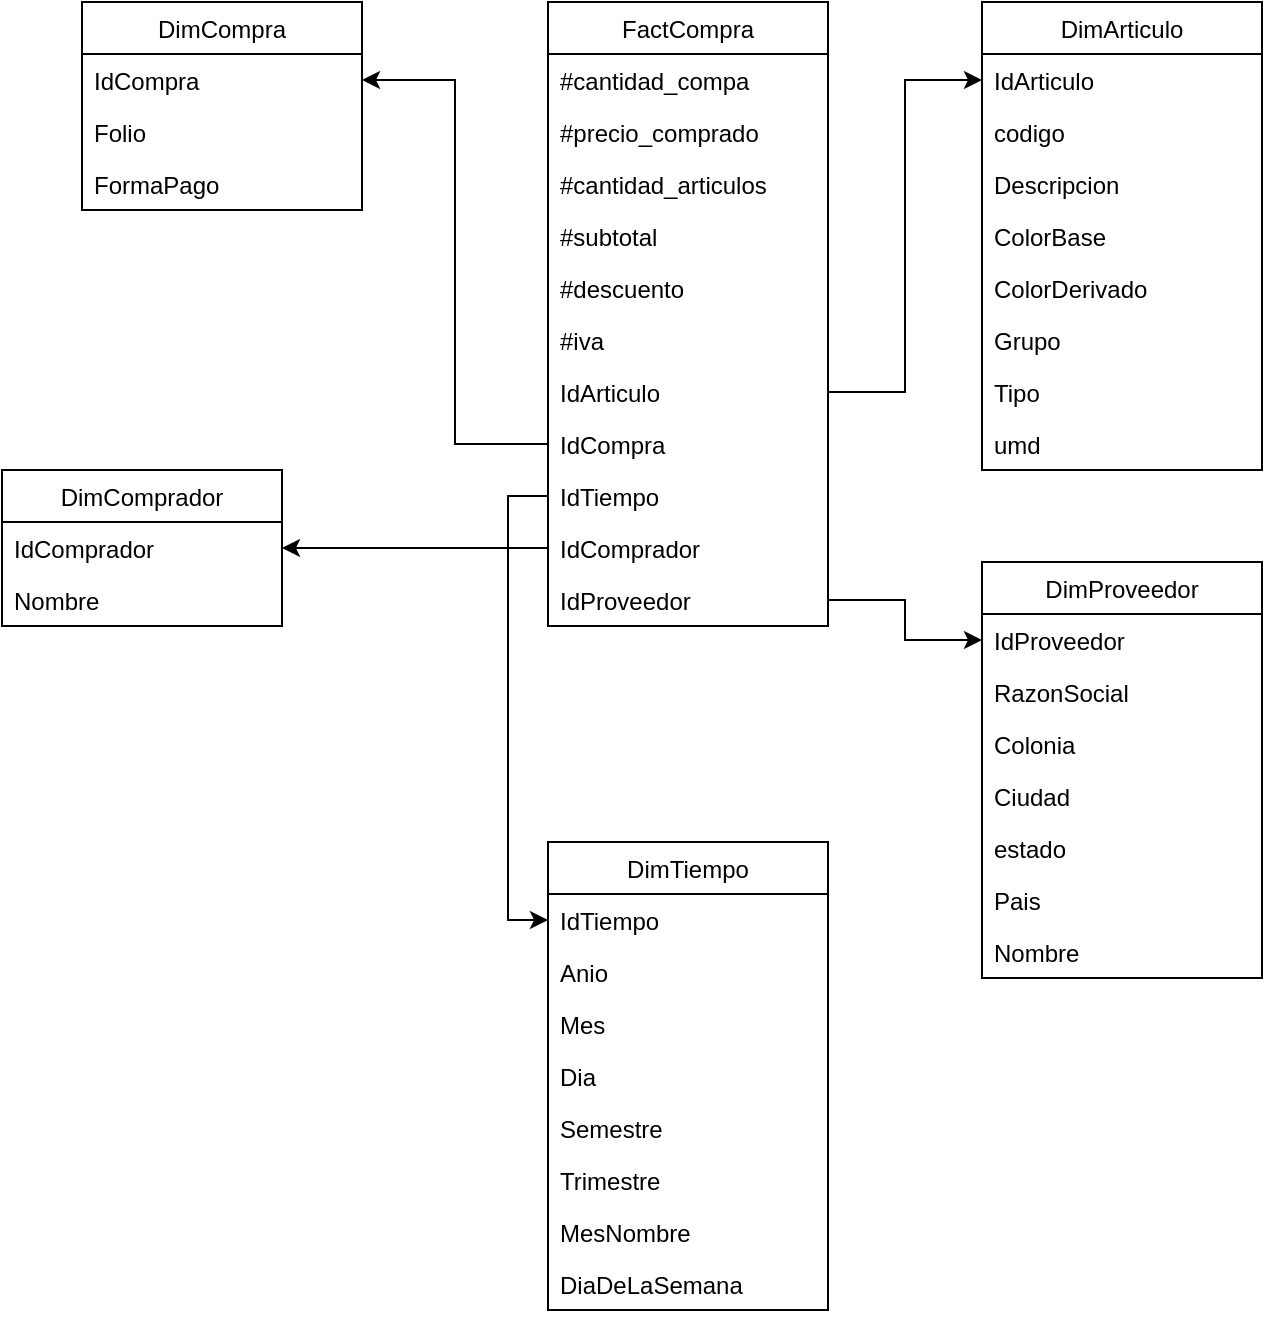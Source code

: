 <mxfile version="15.2.7" type="device"><diagram id="zEaoqDYQhZtmsd3dWucv" name="Página-1"><mxGraphModel dx="1264" dy="632" grid="1" gridSize="10" guides="1" tooltips="1" connect="1" arrows="1" fold="1" page="1" pageScale="1" pageWidth="827" pageHeight="1169" math="0" shadow="0"><root><mxCell id="0"/><mxCell id="1" parent="0"/><mxCell id="2oMlH74zHFfNfZroHenZ-1" value="FactCompra" style="swimlane;fontStyle=0;childLayout=stackLayout;horizontal=1;startSize=26;fillColor=none;horizontalStack=0;resizeParent=1;resizeParentMax=0;resizeLast=0;collapsible=1;marginBottom=0;" parent="1" vertex="1"><mxGeometry x="343" y="410" width="140" height="312" as="geometry"/></mxCell><mxCell id="2oMlH74zHFfNfZroHenZ-2" value="#cantidad_compa" style="text;strokeColor=none;fillColor=none;align=left;verticalAlign=top;spacingLeft=4;spacingRight=4;overflow=hidden;rotatable=0;points=[[0,0.5],[1,0.5]];portConstraint=eastwest;" parent="2oMlH74zHFfNfZroHenZ-1" vertex="1"><mxGeometry y="26" width="140" height="26" as="geometry"/></mxCell><mxCell id="2oMlH74zHFfNfZroHenZ-4" value="#precio_comprado" style="text;strokeColor=none;fillColor=none;align=left;verticalAlign=top;spacingLeft=4;spacingRight=4;overflow=hidden;rotatable=0;points=[[0,0.5],[1,0.5]];portConstraint=eastwest;" parent="2oMlH74zHFfNfZroHenZ-1" vertex="1"><mxGeometry y="52" width="140" height="26" as="geometry"/></mxCell><mxCell id="2oMlH74zHFfNfZroHenZ-43" value="#cantidad_articulos" style="text;strokeColor=none;fillColor=none;align=left;verticalAlign=top;spacingLeft=4;spacingRight=4;overflow=hidden;rotatable=0;points=[[0,0.5],[1,0.5]];portConstraint=eastwest;" parent="2oMlH74zHFfNfZroHenZ-1" vertex="1"><mxGeometry y="78" width="140" height="26" as="geometry"/></mxCell><mxCell id="2oMlH74zHFfNfZroHenZ-46" value="#subtotal" style="text;strokeColor=none;fillColor=none;align=left;verticalAlign=top;spacingLeft=4;spacingRight=4;overflow=hidden;rotatable=0;points=[[0,0.5],[1,0.5]];portConstraint=eastwest;" parent="2oMlH74zHFfNfZroHenZ-1" vertex="1"><mxGeometry y="104" width="140" height="26" as="geometry"/></mxCell><mxCell id="2oMlH74zHFfNfZroHenZ-47" value="#descuento" style="text;strokeColor=none;fillColor=none;align=left;verticalAlign=top;spacingLeft=4;spacingRight=4;overflow=hidden;rotatable=0;points=[[0,0.5],[1,0.5]];portConstraint=eastwest;" parent="2oMlH74zHFfNfZroHenZ-1" vertex="1"><mxGeometry y="130" width="140" height="26" as="geometry"/></mxCell><mxCell id="2oMlH74zHFfNfZroHenZ-48" value="#iva" style="text;strokeColor=none;fillColor=none;align=left;verticalAlign=top;spacingLeft=4;spacingRight=4;overflow=hidden;rotatable=0;points=[[0,0.5],[1,0.5]];portConstraint=eastwest;" parent="2oMlH74zHFfNfZroHenZ-1" vertex="1"><mxGeometry y="156" width="140" height="26" as="geometry"/></mxCell><mxCell id="2oMlH74zHFfNfZroHenZ-17" value="IdArticulo" style="text;strokeColor=none;fillColor=none;align=left;verticalAlign=top;spacingLeft=4;spacingRight=4;overflow=hidden;rotatable=0;points=[[0,0.5],[1,0.5]];portConstraint=eastwest;" parent="2oMlH74zHFfNfZroHenZ-1" vertex="1"><mxGeometry y="182" width="140" height="26" as="geometry"/></mxCell><mxCell id="2oMlH74zHFfNfZroHenZ-24" value="IdCompra" style="text;strokeColor=none;fillColor=none;align=left;verticalAlign=top;spacingLeft=4;spacingRight=4;overflow=hidden;rotatable=0;points=[[0,0.5],[1,0.5]];portConstraint=eastwest;" parent="2oMlH74zHFfNfZroHenZ-1" vertex="1"><mxGeometry y="208" width="140" height="26" as="geometry"/></mxCell><mxCell id="2oMlH74zHFfNfZroHenZ-25" value="IdTiempo" style="text;strokeColor=none;fillColor=none;align=left;verticalAlign=top;spacingLeft=4;spacingRight=4;overflow=hidden;rotatable=0;points=[[0,0.5],[1,0.5]];portConstraint=eastwest;" parent="2oMlH74zHFfNfZroHenZ-1" vertex="1"><mxGeometry y="234" width="140" height="26" as="geometry"/></mxCell><mxCell id="2oMlH74zHFfNfZroHenZ-34" value="IdComprador" style="text;strokeColor=none;fillColor=none;align=left;verticalAlign=top;spacingLeft=4;spacingRight=4;overflow=hidden;rotatable=0;points=[[0,0.5],[1,0.5]];portConstraint=eastwest;" parent="2oMlH74zHFfNfZroHenZ-1" vertex="1"><mxGeometry y="260" width="140" height="26" as="geometry"/></mxCell><mxCell id="2oMlH74zHFfNfZroHenZ-40" value="IdProveedor" style="text;strokeColor=none;fillColor=none;align=left;verticalAlign=top;spacingLeft=4;spacingRight=4;overflow=hidden;rotatable=0;points=[[0,0.5],[1,0.5]];portConstraint=eastwest;" parent="2oMlH74zHFfNfZroHenZ-1" vertex="1"><mxGeometry y="286" width="140" height="26" as="geometry"/></mxCell><mxCell id="2oMlH74zHFfNfZroHenZ-5" value="DimArticulo" style="swimlane;fontStyle=0;childLayout=stackLayout;horizontal=1;startSize=26;fillColor=none;horizontalStack=0;resizeParent=1;resizeParentMax=0;resizeLast=0;collapsible=1;marginBottom=0;" parent="1" vertex="1"><mxGeometry x="560" y="410" width="140" height="234" as="geometry"/></mxCell><mxCell id="2oMlH74zHFfNfZroHenZ-6" value="IdArticulo" style="text;strokeColor=none;fillColor=none;align=left;verticalAlign=top;spacingLeft=4;spacingRight=4;overflow=hidden;rotatable=0;points=[[0,0.5],[1,0.5]];portConstraint=eastwest;" parent="2oMlH74zHFfNfZroHenZ-5" vertex="1"><mxGeometry y="26" width="140" height="26" as="geometry"/></mxCell><mxCell id="2oMlH74zHFfNfZroHenZ-7" value="codigo" style="text;strokeColor=none;fillColor=none;align=left;verticalAlign=top;spacingLeft=4;spacingRight=4;overflow=hidden;rotatable=0;points=[[0,0.5],[1,0.5]];portConstraint=eastwest;" parent="2oMlH74zHFfNfZroHenZ-5" vertex="1"><mxGeometry y="52" width="140" height="26" as="geometry"/></mxCell><mxCell id="2oMlH74zHFfNfZroHenZ-8" value="Descripcion" style="text;strokeColor=none;fillColor=none;align=left;verticalAlign=top;spacingLeft=4;spacingRight=4;overflow=hidden;rotatable=0;points=[[0,0.5],[1,0.5]];portConstraint=eastwest;" parent="2oMlH74zHFfNfZroHenZ-5" vertex="1"><mxGeometry y="78" width="140" height="26" as="geometry"/></mxCell><mxCell id="2oMlH74zHFfNfZroHenZ-18" value="ColorBase" style="text;strokeColor=none;fillColor=none;align=left;verticalAlign=top;spacingLeft=4;spacingRight=4;overflow=hidden;rotatable=0;points=[[0,0.5],[1,0.5]];portConstraint=eastwest;" parent="2oMlH74zHFfNfZroHenZ-5" vertex="1"><mxGeometry y="104" width="140" height="26" as="geometry"/></mxCell><mxCell id="2oMlH74zHFfNfZroHenZ-29" value="ColorDerivado" style="text;strokeColor=none;fillColor=none;align=left;verticalAlign=top;spacingLeft=4;spacingRight=4;overflow=hidden;rotatable=0;points=[[0,0.5],[1,0.5]];portConstraint=eastwest;" parent="2oMlH74zHFfNfZroHenZ-5" vertex="1"><mxGeometry y="130" width="140" height="26" as="geometry"/></mxCell><mxCell id="2oMlH74zHFfNfZroHenZ-51" value="Grupo" style="text;strokeColor=none;fillColor=none;align=left;verticalAlign=top;spacingLeft=4;spacingRight=4;overflow=hidden;rotatable=0;points=[[0,0.5],[1,0.5]];portConstraint=eastwest;" parent="2oMlH74zHFfNfZroHenZ-5" vertex="1"><mxGeometry y="156" width="140" height="26" as="geometry"/></mxCell><mxCell id="2oMlH74zHFfNfZroHenZ-52" value="Tipo" style="text;strokeColor=none;fillColor=none;align=left;verticalAlign=top;spacingLeft=4;spacingRight=4;overflow=hidden;rotatable=0;points=[[0,0.5],[1,0.5]];portConstraint=eastwest;" parent="2oMlH74zHFfNfZroHenZ-5" vertex="1"><mxGeometry y="182" width="140" height="26" as="geometry"/></mxCell><mxCell id="2oMlH74zHFfNfZroHenZ-19" value="umd" style="text;strokeColor=none;fillColor=none;align=left;verticalAlign=top;spacingLeft=4;spacingRight=4;overflow=hidden;rotatable=0;points=[[0,0.5],[1,0.5]];portConstraint=eastwest;" parent="2oMlH74zHFfNfZroHenZ-5" vertex="1"><mxGeometry y="208" width="140" height="26" as="geometry"/></mxCell><mxCell id="2oMlH74zHFfNfZroHenZ-9" value="DimCompra" style="swimlane;fontStyle=0;childLayout=stackLayout;horizontal=1;startSize=26;fillColor=none;horizontalStack=0;resizeParent=1;resizeParentMax=0;resizeLast=0;collapsible=1;marginBottom=0;" parent="1" vertex="1"><mxGeometry x="110" y="410" width="140" height="104" as="geometry"/></mxCell><mxCell id="2oMlH74zHFfNfZroHenZ-10" value="IdCompra" style="text;strokeColor=none;fillColor=none;align=left;verticalAlign=top;spacingLeft=4;spacingRight=4;overflow=hidden;rotatable=0;points=[[0,0.5],[1,0.5]];portConstraint=eastwest;" parent="2oMlH74zHFfNfZroHenZ-9" vertex="1"><mxGeometry y="26" width="140" height="26" as="geometry"/></mxCell><mxCell id="2oMlH74zHFfNfZroHenZ-11" value="Folio" style="text;strokeColor=none;fillColor=none;align=left;verticalAlign=top;spacingLeft=4;spacingRight=4;overflow=hidden;rotatable=0;points=[[0,0.5],[1,0.5]];portConstraint=eastwest;" parent="2oMlH74zHFfNfZroHenZ-9" vertex="1"><mxGeometry y="52" width="140" height="26" as="geometry"/></mxCell><mxCell id="2oMlH74zHFfNfZroHenZ-12" value="FormaPago" style="text;strokeColor=none;fillColor=none;align=left;verticalAlign=top;spacingLeft=4;spacingRight=4;overflow=hidden;rotatable=0;points=[[0,0.5],[1,0.5]];portConstraint=eastwest;" parent="2oMlH74zHFfNfZroHenZ-9" vertex="1"><mxGeometry y="78" width="140" height="26" as="geometry"/></mxCell><mxCell id="2oMlH74zHFfNfZroHenZ-13" value="DimTiempo" style="swimlane;fontStyle=0;childLayout=stackLayout;horizontal=1;startSize=26;fillColor=none;horizontalStack=0;resizeParent=1;resizeParentMax=0;resizeLast=0;collapsible=1;marginBottom=0;" parent="1" vertex="1"><mxGeometry x="343" y="830" width="140" height="234" as="geometry"/></mxCell><mxCell id="2oMlH74zHFfNfZroHenZ-14" value="IdTiempo" style="text;strokeColor=none;fillColor=none;align=left;verticalAlign=top;spacingLeft=4;spacingRight=4;overflow=hidden;rotatable=0;points=[[0,0.5],[1,0.5]];portConstraint=eastwest;" parent="2oMlH74zHFfNfZroHenZ-13" vertex="1"><mxGeometry y="26" width="140" height="26" as="geometry"/></mxCell><mxCell id="2oMlH74zHFfNfZroHenZ-15" value="Anio" style="text;strokeColor=none;fillColor=none;align=left;verticalAlign=top;spacingLeft=4;spacingRight=4;overflow=hidden;rotatable=0;points=[[0,0.5],[1,0.5]];portConstraint=eastwest;" parent="2oMlH74zHFfNfZroHenZ-13" vertex="1"><mxGeometry y="52" width="140" height="26" as="geometry"/></mxCell><mxCell id="2oMlH74zHFfNfZroHenZ-16" value="Mes" style="text;strokeColor=none;fillColor=none;align=left;verticalAlign=top;spacingLeft=4;spacingRight=4;overflow=hidden;rotatable=0;points=[[0,0.5],[1,0.5]];portConstraint=eastwest;" parent="2oMlH74zHFfNfZroHenZ-13" vertex="1"><mxGeometry y="78" width="140" height="26" as="geometry"/></mxCell><mxCell id="2oMlH74zHFfNfZroHenZ-21" value="Dia" style="text;strokeColor=none;fillColor=none;align=left;verticalAlign=top;spacingLeft=4;spacingRight=4;overflow=hidden;rotatable=0;points=[[0,0.5],[1,0.5]];portConstraint=eastwest;" parent="2oMlH74zHFfNfZroHenZ-13" vertex="1"><mxGeometry y="104" width="140" height="26" as="geometry"/></mxCell><mxCell id="2oMlH74zHFfNfZroHenZ-45" value="Semestre" style="text;strokeColor=none;fillColor=none;align=left;verticalAlign=top;spacingLeft=4;spacingRight=4;overflow=hidden;rotatable=0;points=[[0,0.5],[1,0.5]];portConstraint=eastwest;" parent="2oMlH74zHFfNfZroHenZ-13" vertex="1"><mxGeometry y="130" width="140" height="26" as="geometry"/></mxCell><mxCell id="2oMlH74zHFfNfZroHenZ-44" value="Trimestre" style="text;strokeColor=none;fillColor=none;align=left;verticalAlign=top;spacingLeft=4;spacingRight=4;overflow=hidden;rotatable=0;points=[[0,0.5],[1,0.5]];portConstraint=eastwest;" parent="2oMlH74zHFfNfZroHenZ-13" vertex="1"><mxGeometry y="156" width="140" height="26" as="geometry"/></mxCell><mxCell id="2oMlH74zHFfNfZroHenZ-23" value="MesNombre" style="text;strokeColor=none;fillColor=none;align=left;verticalAlign=top;spacingLeft=4;spacingRight=4;overflow=hidden;rotatable=0;points=[[0,0.5],[1,0.5]];portConstraint=eastwest;" parent="2oMlH74zHFfNfZroHenZ-13" vertex="1"><mxGeometry y="182" width="140" height="26" as="geometry"/></mxCell><mxCell id="2oMlH74zHFfNfZroHenZ-22" value="DiaDeLaSemana" style="text;strokeColor=none;fillColor=none;align=left;verticalAlign=top;spacingLeft=4;spacingRight=4;overflow=hidden;rotatable=0;points=[[0,0.5],[1,0.5]];portConstraint=eastwest;" parent="2oMlH74zHFfNfZroHenZ-13" vertex="1"><mxGeometry y="208" width="140" height="26" as="geometry"/></mxCell><mxCell id="2oMlH74zHFfNfZroHenZ-26" style="edgeStyle=orthogonalEdgeStyle;rounded=0;orthogonalLoop=1;jettySize=auto;html=1;exitX=1;exitY=0.5;exitDx=0;exitDy=0;entryX=0;entryY=0.5;entryDx=0;entryDy=0;" parent="1" source="2oMlH74zHFfNfZroHenZ-17" target="2oMlH74zHFfNfZroHenZ-6" edge="1"><mxGeometry relative="1" as="geometry"/></mxCell><mxCell id="2oMlH74zHFfNfZroHenZ-27" style="edgeStyle=orthogonalEdgeStyle;rounded=0;orthogonalLoop=1;jettySize=auto;html=1;exitX=0;exitY=0.5;exitDx=0;exitDy=0;entryX=1;entryY=0.5;entryDx=0;entryDy=0;" parent="1" source="2oMlH74zHFfNfZroHenZ-24" target="2oMlH74zHFfNfZroHenZ-10" edge="1"><mxGeometry relative="1" as="geometry"/></mxCell><mxCell id="2oMlH74zHFfNfZroHenZ-28" style="edgeStyle=orthogonalEdgeStyle;rounded=0;orthogonalLoop=1;jettySize=auto;html=1;exitX=0;exitY=0.5;exitDx=0;exitDy=0;entryX=0;entryY=0.5;entryDx=0;entryDy=0;" parent="1" source="2oMlH74zHFfNfZroHenZ-25" target="2oMlH74zHFfNfZroHenZ-14" edge="1"><mxGeometry relative="1" as="geometry"/></mxCell><mxCell id="2oMlH74zHFfNfZroHenZ-30" value="DimComprador" style="swimlane;fontStyle=0;childLayout=stackLayout;horizontal=1;startSize=26;fillColor=none;horizontalStack=0;resizeParent=1;resizeParentMax=0;resizeLast=0;collapsible=1;marginBottom=0;" parent="1" vertex="1"><mxGeometry x="70" y="644" width="140" height="78" as="geometry"/></mxCell><mxCell id="2oMlH74zHFfNfZroHenZ-31" value="IdComprador" style="text;strokeColor=none;fillColor=none;align=left;verticalAlign=top;spacingLeft=4;spacingRight=4;overflow=hidden;rotatable=0;points=[[0,0.5],[1,0.5]];portConstraint=eastwest;" parent="2oMlH74zHFfNfZroHenZ-30" vertex="1"><mxGeometry y="26" width="140" height="26" as="geometry"/></mxCell><mxCell id="2oMlH74zHFfNfZroHenZ-33" value="Nombre" style="text;strokeColor=none;fillColor=none;align=left;verticalAlign=top;spacingLeft=4;spacingRight=4;overflow=hidden;rotatable=0;points=[[0,0.5],[1,0.5]];portConstraint=eastwest;" parent="2oMlH74zHFfNfZroHenZ-30" vertex="1"><mxGeometry y="52" width="140" height="26" as="geometry"/></mxCell><mxCell id="2oMlH74zHFfNfZroHenZ-35" style="edgeStyle=orthogonalEdgeStyle;rounded=0;orthogonalLoop=1;jettySize=auto;html=1;exitX=0;exitY=0.5;exitDx=0;exitDy=0;entryX=1;entryY=0.5;entryDx=0;entryDy=0;" parent="1" source="2oMlH74zHFfNfZroHenZ-34" target="2oMlH74zHFfNfZroHenZ-31" edge="1"><mxGeometry relative="1" as="geometry"/></mxCell><mxCell id="2oMlH74zHFfNfZroHenZ-36" value="DimProveedor" style="swimlane;fontStyle=0;childLayout=stackLayout;horizontal=1;startSize=26;fillColor=none;horizontalStack=0;resizeParent=1;resizeParentMax=0;resizeLast=0;collapsible=1;marginBottom=0;" parent="1" vertex="1"><mxGeometry x="560" y="690" width="140" height="208" as="geometry"/></mxCell><mxCell id="2oMlH74zHFfNfZroHenZ-37" value="IdProveedor" style="text;strokeColor=none;fillColor=none;align=left;verticalAlign=top;spacingLeft=4;spacingRight=4;overflow=hidden;rotatable=0;points=[[0,0.5],[1,0.5]];portConstraint=eastwest;" parent="2oMlH74zHFfNfZroHenZ-36" vertex="1"><mxGeometry y="26" width="140" height="26" as="geometry"/></mxCell><mxCell id="2oMlH74zHFfNfZroHenZ-38" value="RazonSocial" style="text;strokeColor=none;fillColor=none;align=left;verticalAlign=top;spacingLeft=4;spacingRight=4;overflow=hidden;rotatable=0;points=[[0,0.5],[1,0.5]];portConstraint=eastwest;" parent="2oMlH74zHFfNfZroHenZ-36" vertex="1"><mxGeometry y="52" width="140" height="26" as="geometry"/></mxCell><mxCell id="2oMlH74zHFfNfZroHenZ-39" value="Colonia" style="text;strokeColor=none;fillColor=none;align=left;verticalAlign=top;spacingLeft=4;spacingRight=4;overflow=hidden;rotatable=0;points=[[0,0.5],[1,0.5]];portConstraint=eastwest;" parent="2oMlH74zHFfNfZroHenZ-36" vertex="1"><mxGeometry y="78" width="140" height="26" as="geometry"/></mxCell><mxCell id="2oMlH74zHFfNfZroHenZ-50" value="Ciudad" style="text;strokeColor=none;fillColor=none;align=left;verticalAlign=top;spacingLeft=4;spacingRight=4;overflow=hidden;rotatable=0;points=[[0,0.5],[1,0.5]];portConstraint=eastwest;" parent="2oMlH74zHFfNfZroHenZ-36" vertex="1"><mxGeometry y="104" width="140" height="26" as="geometry"/></mxCell><mxCell id="2oMlH74zHFfNfZroHenZ-53" value="estado" style="text;strokeColor=none;fillColor=none;align=left;verticalAlign=top;spacingLeft=4;spacingRight=4;overflow=hidden;rotatable=0;points=[[0,0.5],[1,0.5]];portConstraint=eastwest;" parent="2oMlH74zHFfNfZroHenZ-36" vertex="1"><mxGeometry y="130" width="140" height="26" as="geometry"/></mxCell><mxCell id="2oMlH74zHFfNfZroHenZ-54" value="Pais" style="text;strokeColor=none;fillColor=none;align=left;verticalAlign=top;spacingLeft=4;spacingRight=4;overflow=hidden;rotatable=0;points=[[0,0.5],[1,0.5]];portConstraint=eastwest;" parent="2oMlH74zHFfNfZroHenZ-36" vertex="1"><mxGeometry y="156" width="140" height="26" as="geometry"/></mxCell><mxCell id="2oMlH74zHFfNfZroHenZ-42" value="Nombre" style="text;strokeColor=none;fillColor=none;align=left;verticalAlign=top;spacingLeft=4;spacingRight=4;overflow=hidden;rotatable=0;points=[[0,0.5],[1,0.5]];portConstraint=eastwest;" parent="2oMlH74zHFfNfZroHenZ-36" vertex="1"><mxGeometry y="182" width="140" height="26" as="geometry"/></mxCell><mxCell id="2oMlH74zHFfNfZroHenZ-41" style="edgeStyle=orthogonalEdgeStyle;rounded=0;orthogonalLoop=1;jettySize=auto;html=1;exitX=1;exitY=0.5;exitDx=0;exitDy=0;entryX=0;entryY=0.5;entryDx=0;entryDy=0;" parent="1" source="2oMlH74zHFfNfZroHenZ-40" target="2oMlH74zHFfNfZroHenZ-37" edge="1"><mxGeometry relative="1" as="geometry"/></mxCell></root></mxGraphModel></diagram></mxfile>